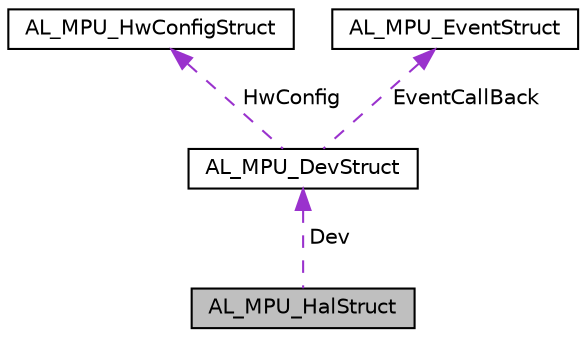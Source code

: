 digraph "AL_MPU_HalStruct"
{
  edge [fontname="Helvetica",fontsize="10",labelfontname="Helvetica",labelfontsize="10"];
  node [fontname="Helvetica",fontsize="10",shape=record];
  Node1 [label="AL_MPU_HalStruct",height=0.2,width=0.4,color="black", fillcolor="grey75", style="filled", fontcolor="black"];
  Node2 -> Node1 [dir="back",color="darkorchid3",fontsize="10",style="dashed",label=" Dev" ,fontname="Helvetica"];
  Node2 [label="AL_MPU_DevStruct",height=0.2,width=0.4,color="black", fillcolor="white", style="filled",URL="$structAL__MPU__DevStruct.html"];
  Node3 -> Node2 [dir="back",color="darkorchid3",fontsize="10",style="dashed",label=" HwConfig" ,fontname="Helvetica"];
  Node3 [label="AL_MPU_HwConfigStruct",height=0.2,width=0.4,color="black", fillcolor="white", style="filled",URL="$structAL__MPU__HwConfigStruct.html"];
  Node4 -> Node2 [dir="back",color="darkorchid3",fontsize="10",style="dashed",label=" EventCallBack" ,fontname="Helvetica"];
  Node4 [label="AL_MPU_EventStruct",height=0.2,width=0.4,color="black", fillcolor="white", style="filled",URL="$structAL__MPU__EventStruct.html"];
}
